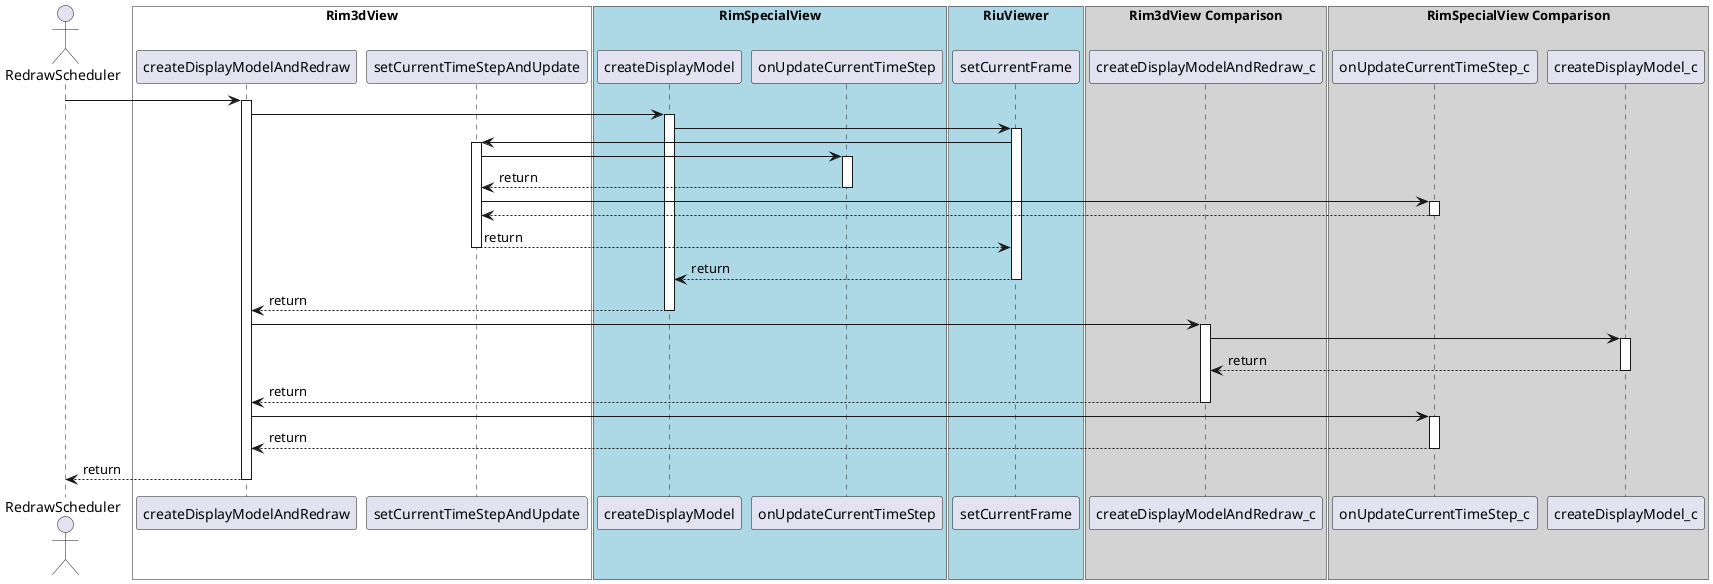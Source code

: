 @startuml

actor RedrawScheduler

box "Rim3dView" #White
	participant createDisplayModelAndRedraw order 10
	participant setCurrentTimeStepAndUpdate order 20
end box

box "RimSpecialView" #LightBlue
	participant createDisplayModel order 20
	participant onUpdateCurrentTimeStep  order 30
end box	

box "RiuViewer" #LightBlue
	participant setCurrentFrame order 40
end box	

box "Rim3dView Comparison" #LightGray
	participant createDisplayModelAndRedraw_c order 45
end box

box "RimSpecialView Comparison" #LightGray
	participant onUpdateCurrentTimeStep_c order 50

	participant createDisplayModel_c order 60
end box	


RedrawScheduler -> createDisplayModelAndRedraw ++

createDisplayModelAndRedraw -> createDisplayModel ++
createDisplayModel -> setCurrentFrame ++

setCurrentFrame -> setCurrentTimeStepAndUpdate 
activate setCurrentTimeStepAndUpdate

setCurrentTimeStepAndUpdate -> onUpdateCurrentTimeStep ++
onUpdateCurrentTimeStep --> setCurrentTimeStepAndUpdate -- : return 

setCurrentTimeStepAndUpdate -> onUpdateCurrentTimeStep_c ++
onUpdateCurrentTimeStep_c --> setCurrentTimeStepAndUpdate --

setCurrentTimeStepAndUpdate --> setCurrentFrame --: return 
setCurrentFrame --> createDisplayModel --: return

createDisplayModel --> createDisplayModelAndRedraw --: return

createDisplayModelAndRedraw -> createDisplayModelAndRedraw_c ++
createDisplayModelAndRedraw_c -> createDisplayModel_c++
createDisplayModel_c --> createDisplayModelAndRedraw_c-- : return

createDisplayModelAndRedraw_c --> createDisplayModelAndRedraw -- : return

createDisplayModelAndRedraw -> onUpdateCurrentTimeStep_c ++
onUpdateCurrentTimeStep_c  --> createDisplayModelAndRedraw --: return

createDisplayModelAndRedraw --> RedrawScheduler -- : return



@enduml
